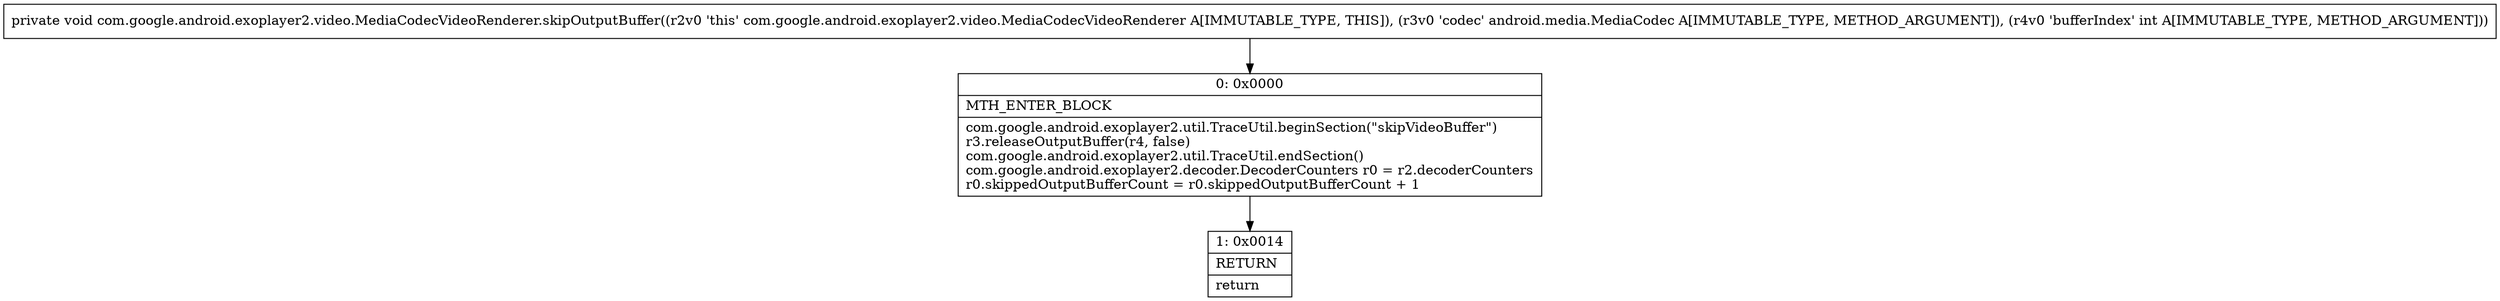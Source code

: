 digraph "CFG forcom.google.android.exoplayer2.video.MediaCodecVideoRenderer.skipOutputBuffer(Landroid\/media\/MediaCodec;I)V" {
Node_0 [shape=record,label="{0\:\ 0x0000|MTH_ENTER_BLOCK\l|com.google.android.exoplayer2.util.TraceUtil.beginSection(\"skipVideoBuffer\")\lr3.releaseOutputBuffer(r4, false)\lcom.google.android.exoplayer2.util.TraceUtil.endSection()\lcom.google.android.exoplayer2.decoder.DecoderCounters r0 = r2.decoderCounters\lr0.skippedOutputBufferCount = r0.skippedOutputBufferCount + 1\l}"];
Node_1 [shape=record,label="{1\:\ 0x0014|RETURN\l|return\l}"];
MethodNode[shape=record,label="{private void com.google.android.exoplayer2.video.MediaCodecVideoRenderer.skipOutputBuffer((r2v0 'this' com.google.android.exoplayer2.video.MediaCodecVideoRenderer A[IMMUTABLE_TYPE, THIS]), (r3v0 'codec' android.media.MediaCodec A[IMMUTABLE_TYPE, METHOD_ARGUMENT]), (r4v0 'bufferIndex' int A[IMMUTABLE_TYPE, METHOD_ARGUMENT])) }"];
MethodNode -> Node_0;
Node_0 -> Node_1;
}

